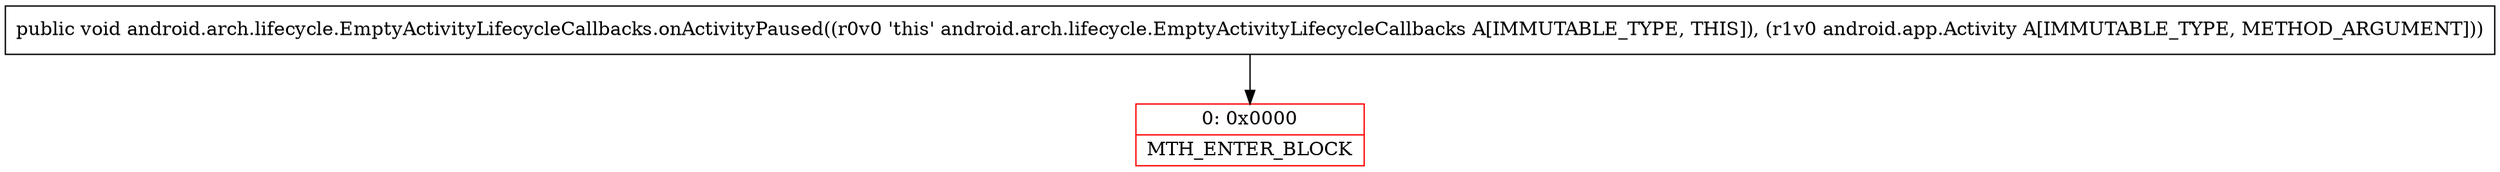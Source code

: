 digraph "CFG forandroid.arch.lifecycle.EmptyActivityLifecycleCallbacks.onActivityPaused(Landroid\/app\/Activity;)V" {
subgraph cluster_Region_736320286 {
label = "R(0)";
node [shape=record,color=blue];
}
Node_0 [shape=record,color=red,label="{0\:\ 0x0000|MTH_ENTER_BLOCK\l}"];
MethodNode[shape=record,label="{public void android.arch.lifecycle.EmptyActivityLifecycleCallbacks.onActivityPaused((r0v0 'this' android.arch.lifecycle.EmptyActivityLifecycleCallbacks A[IMMUTABLE_TYPE, THIS]), (r1v0 android.app.Activity A[IMMUTABLE_TYPE, METHOD_ARGUMENT])) }"];
MethodNode -> Node_0;
}

